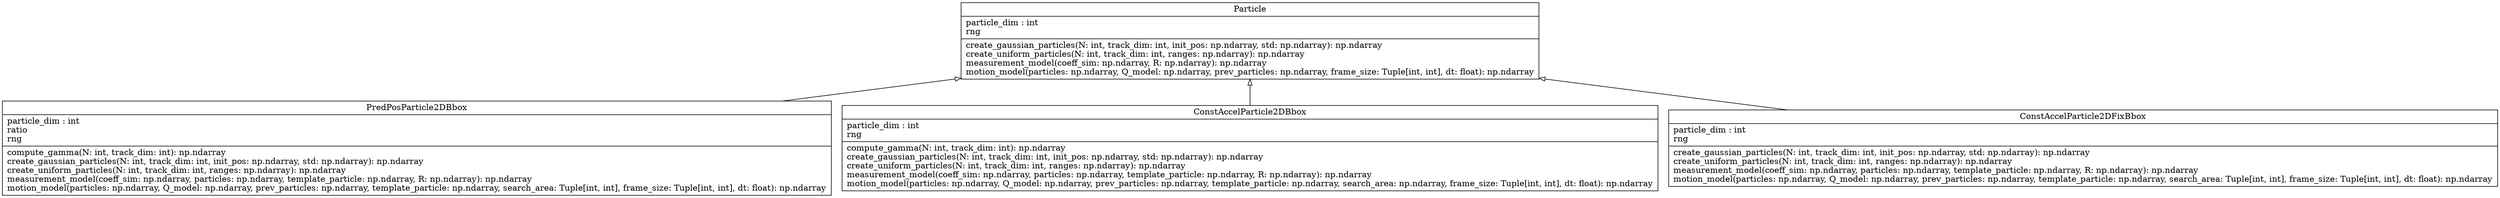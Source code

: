 digraph "particle" {
rankdir=BT
charset="utf-8"
"PP2_Particle_Filter.particle_filter.ParticleTemplate.Particle" [color="black", fontcolor="black", label="{Particle|particle_dim : int\lrng\l|create_gaussian_particles(N: int, track_dim: int, init_pos: np.ndarray, std: np.ndarray): np.ndarray\lcreate_uniform_particles(N: int, track_dim: int, ranges: np.ndarray): np.ndarray\lmeasurement_model(coeff_sim: np.ndarray, R: np.ndarray): np.ndarray\lmotion_model(particles: np.ndarray, Q_model: np.ndarray, prev_particles: np.ndarray, frame_size: Tuple[int, int], dt: float): np.ndarray\l}", shape="record", style="solid"];
"PP2_Particle_Filter.particle_filter.Particle.PredPosParticle2DBbox" [color="black", fontcolor="black", label="{PredPosParticle2DBbox|particle_dim : int\lratio\lrng\l|compute_gamma(N: int, track_dim: int): np.ndarray\lcreate_gaussian_particles(N: int, track_dim: int, init_pos: np.ndarray, std: np.ndarray): np.ndarray\lcreate_uniform_particles(N: int, track_dim: int, ranges: np.ndarray): np.ndarray\lmeasurement_model(coeff_sim: np.ndarray, particles: np.ndarray, template_particle: np.ndarray, R: np.ndarray): np.ndarray\lmotion_model(particles: np.ndarray, Q_model: np.ndarray, prev_particles: np.ndarray, template_particle: np.ndarray, search_area: Tuple[int, int], frame_size: Tuple[int, int], dt: float): np.ndarray\l}", shape="record", style="solid"];
"PP2_Particle_Filter.particle_filter.Particle.ConstAccelParticle2DBbox" [color="black", fontcolor="black", label="{ConstAccelParticle2DBbox|particle_dim : int\lrng\l|compute_gamma(N: int, track_dim: int): np.ndarray\lcreate_gaussian_particles(N: int, track_dim: int, init_pos: np.ndarray, std: np.ndarray): np.ndarray\lcreate_uniform_particles(N: int, track_dim: int, ranges: np.ndarray): np.ndarray\lmeasurement_model(coeff_sim: np.ndarray, particles: np.ndarray, template_particle: np.ndarray, R: np.ndarray): np.ndarray\lmotion_model(particles: np.ndarray, Q_model: np.ndarray, prev_particles: np.ndarray, template_particle: np.ndarray, search_area: np.ndarray, frame_size: Tuple[int, int], dt: float): np.ndarray\l}", shape="record", style="solid"];
"PP2_Particle_Filter.particle_filter.Particle.ConstAccelParticle2DFixBbox" [color="black", fontcolor="black", label="{ConstAccelParticle2DFixBbox|particle_dim : int\lrng\l|create_gaussian_particles(N: int, track_dim: int, init_pos: np.ndarray, std: np.ndarray): np.ndarray\lcreate_uniform_particles(N: int, track_dim: int, ranges: np.ndarray): np.ndarray\lmeasurement_model(coeff_sim: np.ndarray, particles: np.ndarray, template_particle: np.ndarray, R: np.ndarray): np.ndarray\lmotion_model(particles: np.ndarray, Q_model: np.ndarray, prev_particles: np.ndarray, template_particle: np.ndarray, search_area: Tuple[int, int], frame_size: Tuple[int, int], dt: float): np.ndarray\l}", shape="record", style="solid"];
"PP2_Particle_Filter.particle_filter.Particle.ConstAccelParticle2DBbox" -> "PP2_Particle_Filter.particle_filter.ParticleTemplate.Particle" [arrowhead="empty", arrowtail="none"];
"PP2_Particle_Filter.particle_filter.Particle.ConstAccelParticle2DFixBbox" -> "PP2_Particle_Filter.particle_filter.ParticleTemplate.Particle" [arrowhead="empty", arrowtail="none"];
"PP2_Particle_Filter.particle_filter.Particle.PredPosParticle2DBbox" -> "PP2_Particle_Filter.particle_filter.ParticleTemplate.Particle" [arrowhead="empty", arrowtail="none"];
}